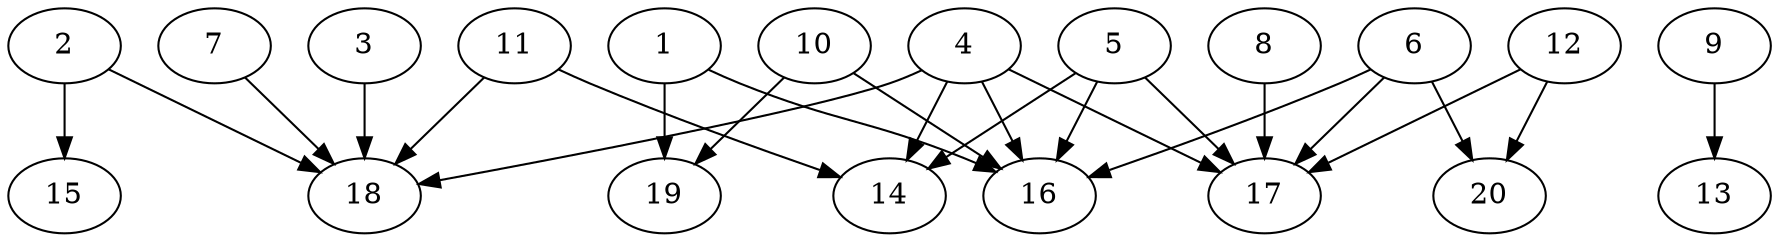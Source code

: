 // DAG automatically generated by daggen at Wed Jul 24 21:21:54 2019
// ./daggen --dot -n 20 --ccr 0.5 --fat 0.8 --regular 0.5 --density 0.6 --mindata 5242880 --maxdata 52428800 
digraph G {
  1 [size="24096768", alpha="0.16", expect_size="12048384"] 
  1 -> 16 [size ="12048384"]
  1 -> 19 [size ="12048384"]
  2 [size="61605888", alpha="0.10", expect_size="30802944"] 
  2 -> 15 [size ="30802944"]
  2 -> 18 [size ="30802944"]
  3 [size="27015168", alpha="0.06", expect_size="13507584"] 
  3 -> 18 [size ="13507584"]
  4 [size="37537792", alpha="0.04", expect_size="18768896"] 
  4 -> 14 [size ="18768896"]
  4 -> 16 [size ="18768896"]
  4 -> 17 [size ="18768896"]
  4 -> 18 [size ="18768896"]
  5 [size="42039296", alpha="0.04", expect_size="21019648"] 
  5 -> 14 [size ="21019648"]
  5 -> 16 [size ="21019648"]
  5 -> 17 [size ="21019648"]
  6 [size="23545856", alpha="0.14", expect_size="11772928"] 
  6 -> 16 [size ="11772928"]
  6 -> 17 [size ="11772928"]
  6 -> 20 [size ="11772928"]
  7 [size="16355328", alpha="0.07", expect_size="8177664"] 
  7 -> 18 [size ="8177664"]
  8 [size="39749632", alpha="0.18", expect_size="19874816"] 
  8 -> 17 [size ="19874816"]
  9 [size="103645184", alpha="0.02", expect_size="51822592"] 
  9 -> 13 [size ="51822592"]
  10 [size="30744576", alpha="0.17", expect_size="15372288"] 
  10 -> 16 [size ="15372288"]
  10 -> 19 [size ="15372288"]
  11 [size="91037696", alpha="0.01", expect_size="45518848"] 
  11 -> 14 [size ="45518848"]
  11 -> 18 [size ="45518848"]
  12 [size="71235584", alpha="0.05", expect_size="35617792"] 
  12 -> 17 [size ="35617792"]
  12 -> 20 [size ="35617792"]
  13 [size="26017792", alpha="0.06", expect_size="13008896"] 
  14 [size="54497280", alpha="0.19", expect_size="27248640"] 
  15 [size="71841792", alpha="0.18", expect_size="35920896"] 
  16 [size="91506688", alpha="0.01", expect_size="45753344"] 
  17 [size="61491200", alpha="0.12", expect_size="30745600"] 
  18 [size="94078976", alpha="0.07", expect_size="47039488"] 
  19 [size="82462720", alpha="0.07", expect_size="41231360"] 
  20 [size="90632192", alpha="0.08", expect_size="45316096"] 
}
